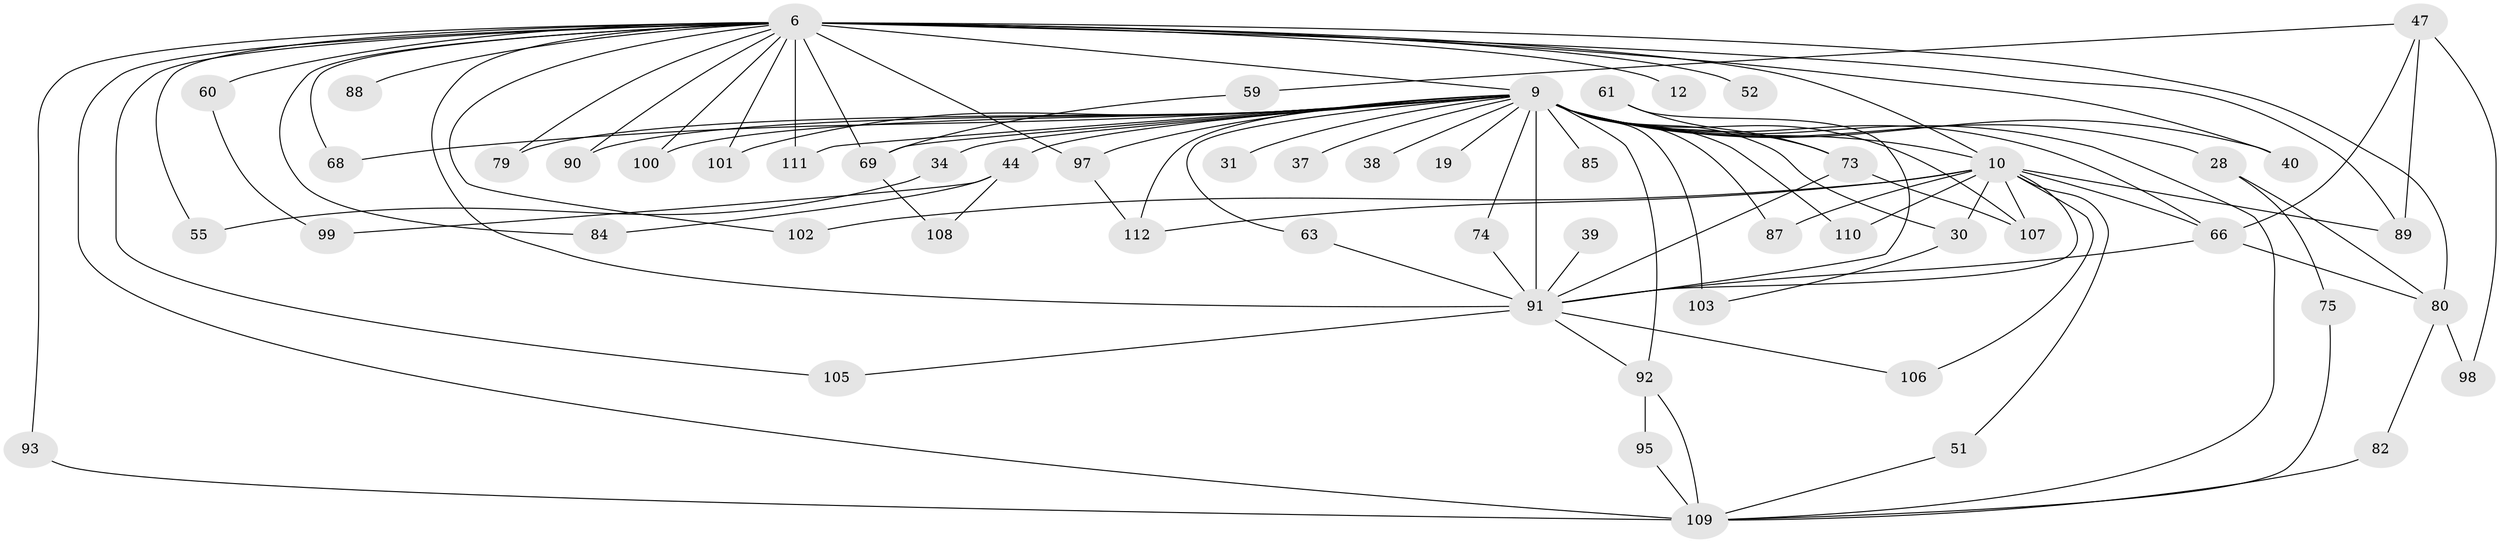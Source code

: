 // original degree distribution, {21: 0.008928571428571428, 15: 0.017857142857142856, 27: 0.008928571428571428, 13: 0.008928571428571428, 23: 0.017857142857142856, 30: 0.008928571428571428, 28: 0.008928571428571428, 16: 0.008928571428571428, 6: 0.026785714285714284, 2: 0.5178571428571429, 10: 0.008928571428571428, 4: 0.11607142857142858, 5: 0.026785714285714284, 3: 0.20535714285714285, 7: 0.008928571428571428}
// Generated by graph-tools (version 1.1) at 2025/45/03/09/25 04:45:05]
// undirected, 56 vertices, 102 edges
graph export_dot {
graph [start="1"]
  node [color=gray90,style=filled];
  6 [super="+5+1"];
  9 [super="+8"];
  10 [super="+7"];
  12;
  19;
  28;
  30;
  31;
  34 [super="+14"];
  37;
  38;
  39;
  40;
  44 [super="+32"];
  47;
  51;
  52;
  55;
  59;
  60;
  61;
  63;
  66 [super="+33+42"];
  68;
  69 [super="+56+45"];
  73 [super="+23+57+53"];
  74;
  75;
  79;
  80 [super="+78+71"];
  82;
  84;
  85 [super="+76"];
  87 [super="+35"];
  88;
  89 [super="+17"];
  90;
  91 [super="+24+70+65"];
  92 [super="+58+64+72+81"];
  93 [super="+83+22"];
  95;
  97 [super="+25+49"];
  98;
  99;
  100;
  101;
  102;
  103 [super="+94"];
  105;
  106;
  107 [super="+26+54"];
  108;
  109 [super="+96+13+18+43"];
  110;
  111 [super="+86"];
  112 [super="+104"];
  6 -- 9 [weight=9];
  6 -- 10 [weight=6];
  6 -- 12 [weight=2];
  6 -- 60 [weight=2];
  6 -- 68;
  6 -- 69 [weight=4];
  6 -- 80 [weight=2];
  6 -- 88 [weight=2];
  6 -- 100;
  6 -- 84;
  6 -- 90;
  6 -- 93 [weight=3];
  6 -- 101;
  6 -- 102;
  6 -- 52 [weight=2];
  6 -- 55;
  6 -- 89;
  6 -- 79;
  6 -- 91 [weight=11];
  6 -- 40;
  6 -- 105;
  6 -- 111 [weight=2];
  6 -- 97 [weight=3];
  6 -- 109 [weight=2];
  9 -- 10 [weight=6];
  9 -- 19 [weight=2];
  9 -- 37 [weight=2];
  9 -- 74;
  9 -- 85 [weight=3];
  9 -- 87 [weight=2];
  9 -- 110;
  9 -- 111 [weight=2];
  9 -- 44 [weight=3];
  9 -- 69 [weight=2];
  9 -- 91 [weight=8];
  9 -- 97;
  9 -- 107 [weight=2];
  9 -- 109 [weight=3];
  9 -- 92 [weight=3];
  9 -- 68;
  9 -- 73 [weight=5];
  9 -- 79;
  9 -- 90;
  9 -- 28 [weight=2];
  9 -- 30;
  9 -- 31;
  9 -- 34 [weight=3];
  9 -- 100;
  9 -- 38;
  9 -- 101;
  9 -- 40;
  9 -- 103 [weight=3];
  9 -- 112 [weight=2];
  9 -- 63;
  9 -- 66;
  10 -- 51;
  10 -- 66 [weight=4];
  10 -- 106;
  10 -- 110;
  10 -- 102;
  10 -- 30;
  10 -- 87;
  10 -- 89;
  10 -- 112;
  10 -- 91 [weight=4];
  10 -- 107;
  28 -- 75;
  28 -- 80;
  30 -- 103;
  34 -- 55;
  39 -- 91 [weight=2];
  44 -- 99;
  44 -- 84;
  44 -- 108;
  47 -- 59;
  47 -- 89 [weight=2];
  47 -- 98;
  47 -- 66;
  51 -- 109;
  59 -- 69;
  60 -- 99;
  61 -- 73;
  61 -- 91;
  63 -- 91;
  66 -- 91;
  66 -- 80;
  69 -- 108;
  73 -- 91 [weight=2];
  73 -- 107;
  74 -- 91;
  75 -- 109;
  80 -- 82;
  80 -- 98;
  82 -- 109;
  91 -- 106;
  91 -- 105;
  91 -- 92 [weight=2];
  92 -- 95;
  92 -- 109;
  93 -- 109 [weight=3];
  95 -- 109;
  97 -- 112;
}
